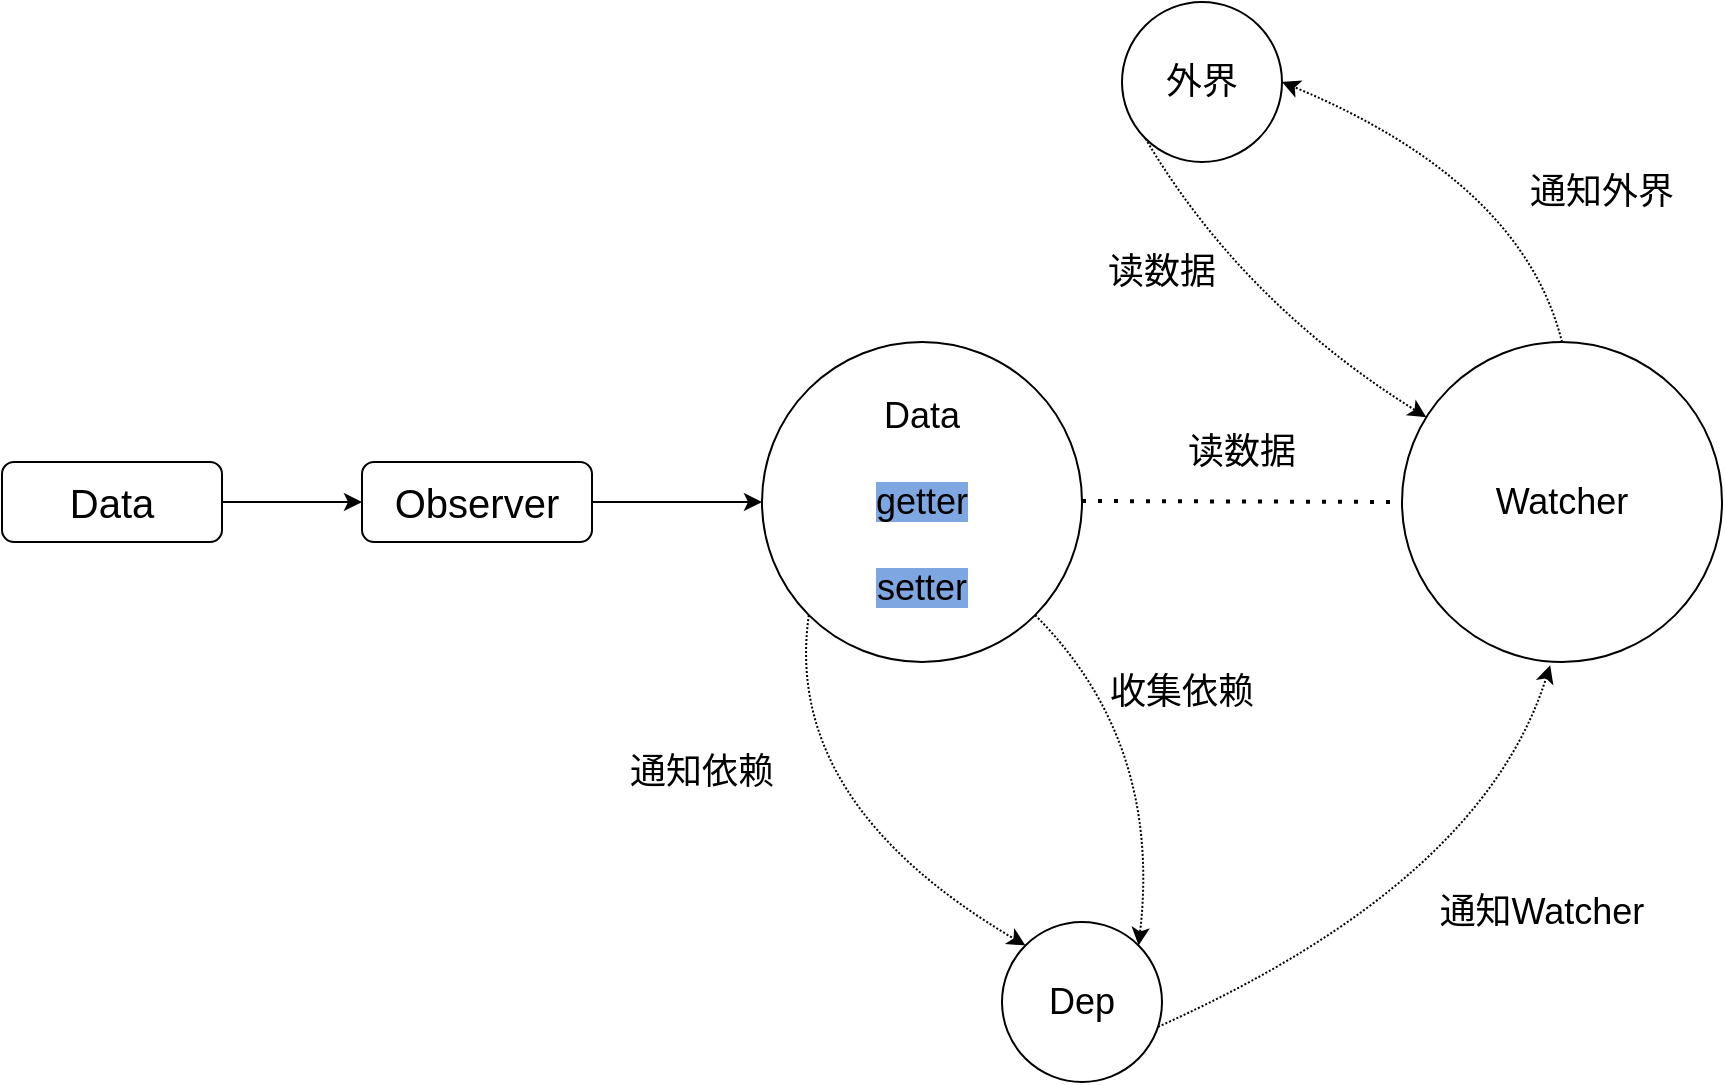 <mxfile version="16.5.6" type="github">
  <diagram id="OVBUaumYyUtBkZTpjUz_" name="Page-1">
    <mxGraphModel dx="1038" dy="1716" grid="1" gridSize="10" guides="1" tooltips="1" connect="1" arrows="1" fold="1" page="1" pageScale="1" pageWidth="827" pageHeight="1169" math="0" shadow="0">
      <root>
        <mxCell id="0" />
        <mxCell id="1" parent="0" />
        <mxCell id="RJUbSbLhr6h1IkSCs6dD-4" value="" style="edgeStyle=orthogonalEdgeStyle;rounded=0;orthogonalLoop=1;jettySize=auto;html=1;fontSize=20;" edge="1" parent="1" source="RJUbSbLhr6h1IkSCs6dD-1" target="RJUbSbLhr6h1IkSCs6dD-3">
          <mxGeometry relative="1" as="geometry" />
        </mxCell>
        <mxCell id="RJUbSbLhr6h1IkSCs6dD-1" value="&lt;font style=&quot;font-size: 20px&quot;&gt;Data&lt;/font&gt;" style="rounded=1;whiteSpace=wrap;html=1;" vertex="1" parent="1">
          <mxGeometry x="20" y="190" width="110" height="40" as="geometry" />
        </mxCell>
        <mxCell id="RJUbSbLhr6h1IkSCs6dD-15" value="" style="edgeStyle=orthogonalEdgeStyle;rounded=0;orthogonalLoop=1;jettySize=auto;html=1;fontSize=18;" edge="1" parent="1" source="RJUbSbLhr6h1IkSCs6dD-3" target="RJUbSbLhr6h1IkSCs6dD-13">
          <mxGeometry relative="1" as="geometry" />
        </mxCell>
        <mxCell id="RJUbSbLhr6h1IkSCs6dD-3" value="&lt;font style=&quot;font-size: 20px&quot;&gt;Observer&lt;/font&gt;" style="whiteSpace=wrap;html=1;rounded=1;" vertex="1" parent="1">
          <mxGeometry x="200" y="190" width="115" height="40" as="geometry" />
        </mxCell>
        <mxCell id="RJUbSbLhr6h1IkSCs6dD-12" value="Dep" style="ellipse;whiteSpace=wrap;html=1;aspect=fixed;labelBackgroundColor=#FFFFFF;fontSize=18;strokeColor=default;" vertex="1" parent="1">
          <mxGeometry x="520" y="420" width="80" height="80" as="geometry" />
        </mxCell>
        <mxCell id="RJUbSbLhr6h1IkSCs6dD-13" value="Data&lt;br&gt;&lt;br&gt;&lt;span style=&quot;background-color: rgb(126 , 166 , 224)&quot;&gt;getter&lt;/span&gt;&lt;br&gt;&lt;br&gt;&lt;span style=&quot;background-color: rgb(126 , 166 , 224)&quot;&gt;setter&lt;/span&gt;" style="ellipse;whiteSpace=wrap;html=1;aspect=fixed;labelBackgroundColor=#FFFFFF;fontSize=18;strokeColor=default;" vertex="1" parent="1">
          <mxGeometry x="400" y="130" width="160" height="160" as="geometry" />
        </mxCell>
        <mxCell id="RJUbSbLhr6h1IkSCs6dD-14" value="Watcher&lt;br&gt;" style="ellipse;whiteSpace=wrap;html=1;aspect=fixed;labelBackgroundColor=#FFFFFF;fontSize=18;strokeColor=default;" vertex="1" parent="1">
          <mxGeometry x="720" y="130" width="160" height="160" as="geometry" />
        </mxCell>
        <mxCell id="RJUbSbLhr6h1IkSCs6dD-17" value="外界" style="ellipse;whiteSpace=wrap;html=1;aspect=fixed;labelBackgroundColor=#FFFFFF;fontSize=18;strokeColor=default;" vertex="1" parent="1">
          <mxGeometry x="580" y="-40" width="80" height="80" as="geometry" />
        </mxCell>
        <mxCell id="RJUbSbLhr6h1IkSCs6dD-23" value="" style="endArrow=none;dashed=1;html=1;dashPattern=1 3;strokeWidth=2;rounded=0;fontSize=18;entryX=0;entryY=0.5;entryDx=0;entryDy=0;" edge="1" parent="1" target="RJUbSbLhr6h1IkSCs6dD-14">
          <mxGeometry width="50" height="50" relative="1" as="geometry">
            <mxPoint x="560" y="209.5" as="sourcePoint" />
            <mxPoint x="650" y="209.5" as="targetPoint" />
          </mxGeometry>
        </mxCell>
        <mxCell id="RJUbSbLhr6h1IkSCs6dD-25" value="读数据" style="text;html=1;strokeColor=none;fillColor=none;align=center;verticalAlign=middle;whiteSpace=wrap;rounded=0;labelBackgroundColor=#FFFFFF;fontSize=18;" vertex="1" parent="1">
          <mxGeometry x="610" y="170" width="60" height="30" as="geometry" />
        </mxCell>
        <mxCell id="RJUbSbLhr6h1IkSCs6dD-31" value="" style="endArrow=classic;html=1;dashed=1;dashPattern=1 1;fontSize=18;entryX=0;entryY=0;entryDx=0;entryDy=0;exitX=0;exitY=1;exitDx=0;exitDy=0;curved=1;" edge="1" parent="1" source="RJUbSbLhr6h1IkSCs6dD-13" target="RJUbSbLhr6h1IkSCs6dD-12">
          <mxGeometry width="50" height="50" relative="1" as="geometry">
            <mxPoint x="410" y="280" as="sourcePoint" />
            <mxPoint x="460" y="230" as="targetPoint" />
            <Array as="points">
              <mxPoint x="410" y="360" />
            </Array>
          </mxGeometry>
        </mxCell>
        <mxCell id="RJUbSbLhr6h1IkSCs6dD-32" value="通知依赖" style="text;html=1;strokeColor=none;fillColor=none;align=center;verticalAlign=middle;whiteSpace=wrap;rounded=0;labelBackgroundColor=#FFFFFF;fontSize=18;" vertex="1" parent="1">
          <mxGeometry x="330" y="330" width="80" height="30" as="geometry" />
        </mxCell>
        <mxCell id="RJUbSbLhr6h1IkSCs6dD-34" value="" style="endArrow=classic;html=1;dashed=1;dashPattern=1 1;fontSize=18;entryX=1;entryY=0;entryDx=0;entryDy=0;exitX=1;exitY=1;exitDx=0;exitDy=0;curved=1;" edge="1" parent="1" source="RJUbSbLhr6h1IkSCs6dD-13" target="RJUbSbLhr6h1IkSCs6dD-12">
          <mxGeometry width="50" height="50" relative="1" as="geometry">
            <mxPoint x="580" y="370" as="sourcePoint" />
            <mxPoint x="630" y="320" as="targetPoint" />
            <Array as="points">
              <mxPoint x="600" y="330" />
            </Array>
          </mxGeometry>
        </mxCell>
        <mxCell id="RJUbSbLhr6h1IkSCs6dD-35" value="收集依赖" style="text;html=1;strokeColor=none;fillColor=none;align=center;verticalAlign=middle;whiteSpace=wrap;rounded=0;labelBackgroundColor=#FFFFFF;fontSize=18;" vertex="1" parent="1">
          <mxGeometry x="570" y="290" width="80" height="30" as="geometry" />
        </mxCell>
        <mxCell id="RJUbSbLhr6h1IkSCs6dD-37" value="" style="endArrow=classic;html=1;dashed=1;dashPattern=1 1;fontSize=18;curved=1;exitX=0.975;exitY=0.655;exitDx=0;exitDy=0;exitPerimeter=0;entryX=0.463;entryY=1.01;entryDx=0;entryDy=0;entryPerimeter=0;" edge="1" parent="1" source="RJUbSbLhr6h1IkSCs6dD-12" target="RJUbSbLhr6h1IkSCs6dD-14">
          <mxGeometry width="50" height="50" relative="1" as="geometry">
            <mxPoint x="700" y="450" as="sourcePoint" />
            <mxPoint x="750" y="400" as="targetPoint" />
            <Array as="points">
              <mxPoint x="760" y="400" />
            </Array>
          </mxGeometry>
        </mxCell>
        <mxCell id="RJUbSbLhr6h1IkSCs6dD-38" value="通知Watcher" style="text;html=1;strokeColor=none;fillColor=none;align=center;verticalAlign=middle;whiteSpace=wrap;rounded=0;labelBackgroundColor=#FFFFFF;fontSize=18;" vertex="1" parent="1">
          <mxGeometry x="730" y="400" width="120" height="30" as="geometry" />
        </mxCell>
        <mxCell id="RJUbSbLhr6h1IkSCs6dD-39" value="" style="endArrow=classic;html=1;dashed=1;dashPattern=1 1;fontSize=18;curved=1;exitX=0;exitY=1;exitDx=0;exitDy=0;" edge="1" parent="1" source="RJUbSbLhr6h1IkSCs6dD-17" target="RJUbSbLhr6h1IkSCs6dD-14">
          <mxGeometry width="50" height="50" relative="1" as="geometry">
            <mxPoint x="650" y="120" as="sourcePoint" />
            <mxPoint x="700" y="70" as="targetPoint" />
            <Array as="points">
              <mxPoint x="640" y="110" />
            </Array>
          </mxGeometry>
        </mxCell>
        <mxCell id="RJUbSbLhr6h1IkSCs6dD-40" value="读数据" style="text;html=1;strokeColor=none;fillColor=none;align=center;verticalAlign=middle;whiteSpace=wrap;rounded=0;labelBackgroundColor=#FFFFFF;fontSize=18;" vertex="1" parent="1">
          <mxGeometry x="570" y="80" width="60" height="30" as="geometry" />
        </mxCell>
        <mxCell id="RJUbSbLhr6h1IkSCs6dD-41" value="" style="endArrow=classic;html=1;dashed=1;dashPattern=1 1;fontSize=18;curved=1;entryX=1;entryY=0.5;entryDx=0;entryDy=0;exitX=0.5;exitY=0;exitDx=0;exitDy=0;" edge="1" parent="1" source="RJUbSbLhr6h1IkSCs6dD-14" target="RJUbSbLhr6h1IkSCs6dD-17">
          <mxGeometry width="50" height="50" relative="1" as="geometry">
            <mxPoint x="690" y="70" as="sourcePoint" />
            <mxPoint x="740" y="20" as="targetPoint" />
            <Array as="points">
              <mxPoint x="780" y="50" />
            </Array>
          </mxGeometry>
        </mxCell>
        <mxCell id="RJUbSbLhr6h1IkSCs6dD-42" value="通知外界" style="text;html=1;strokeColor=none;fillColor=none;align=center;verticalAlign=middle;whiteSpace=wrap;rounded=0;labelBackgroundColor=#FFFFFF;fontSize=18;" vertex="1" parent="1">
          <mxGeometry x="770" y="40" width="100" height="30" as="geometry" />
        </mxCell>
      </root>
    </mxGraphModel>
  </diagram>
</mxfile>
